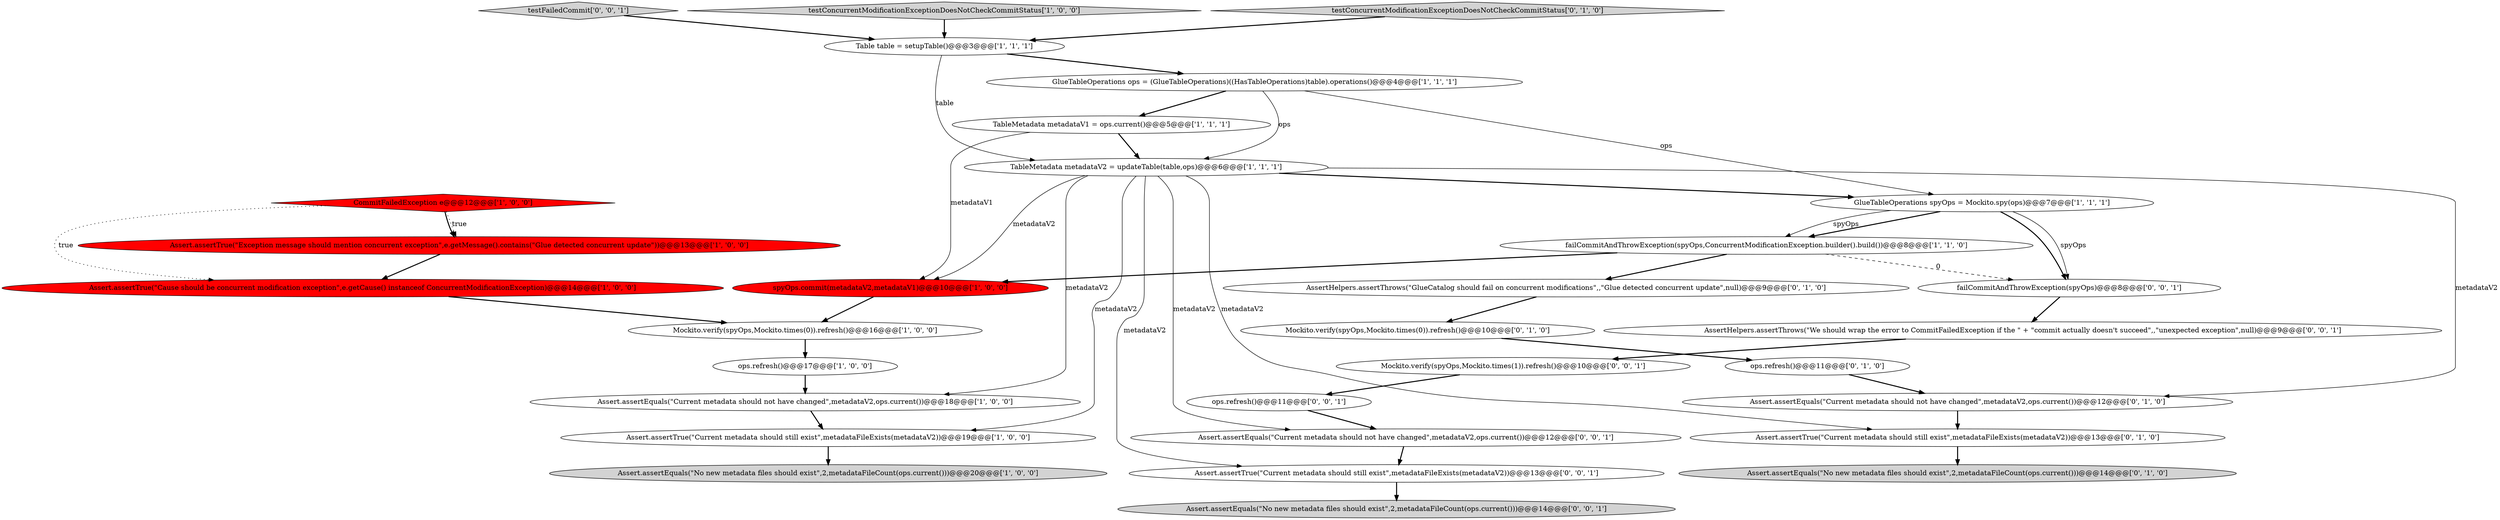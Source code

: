 digraph {
9 [style = filled, label = "Assert.assertTrue(\"Cause should be concurrent modification exception\",e.getCause() instanceof ConcurrentModificationException)@@@14@@@['1', '0', '0']", fillcolor = red, shape = ellipse image = "AAA1AAABBB1BBB"];
0 [style = filled, label = "failCommitAndThrowException(spyOps,ConcurrentModificationException.builder().build())@@@8@@@['1', '1', '0']", fillcolor = white, shape = ellipse image = "AAA0AAABBB1BBB"];
18 [style = filled, label = "Mockito.verify(spyOps,Mockito.times(0)).refresh()@@@10@@@['0', '1', '0']", fillcolor = white, shape = ellipse image = "AAA0AAABBB2BBB"];
14 [style = filled, label = "ops.refresh()@@@17@@@['1', '0', '0']", fillcolor = white, shape = ellipse image = "AAA0AAABBB1BBB"];
5 [style = filled, label = "Table table = setupTable()@@@3@@@['1', '1', '1']", fillcolor = white, shape = ellipse image = "AAA0AAABBB1BBB"];
24 [style = filled, label = "failCommitAndThrowException(spyOps)@@@8@@@['0', '0', '1']", fillcolor = white, shape = ellipse image = "AAA0AAABBB3BBB"];
21 [style = filled, label = "AssertHelpers.assertThrows(\"GlueCatalog should fail on concurrent modifications\",,\"Glue detected concurrent update\",null)@@@9@@@['0', '1', '0']", fillcolor = white, shape = ellipse image = "AAA0AAABBB2BBB"];
25 [style = filled, label = "Assert.assertEquals(\"Current metadata should not have changed\",metadataV2,ops.current())@@@12@@@['0', '0', '1']", fillcolor = white, shape = ellipse image = "AAA0AAABBB3BBB"];
15 [style = filled, label = "Assert.assertEquals(\"Current metadata should not have changed\",metadataV2,ops.current())@@@18@@@['1', '0', '0']", fillcolor = white, shape = ellipse image = "AAA0AAABBB1BBB"];
17 [style = filled, label = "Assert.assertEquals(\"No new metadata files should exist\",2,metadataFileCount(ops.current()))@@@14@@@['0', '1', '0']", fillcolor = lightgray, shape = ellipse image = "AAA0AAABBB2BBB"];
12 [style = filled, label = "GlueTableOperations spyOps = Mockito.spy(ops)@@@7@@@['1', '1', '1']", fillcolor = white, shape = ellipse image = "AAA0AAABBB1BBB"];
27 [style = filled, label = "testFailedCommit['0', '0', '1']", fillcolor = lightgray, shape = diamond image = "AAA0AAABBB3BBB"];
30 [style = filled, label = "ops.refresh()@@@11@@@['0', '0', '1']", fillcolor = white, shape = ellipse image = "AAA0AAABBB3BBB"];
7 [style = filled, label = "TableMetadata metadataV2 = updateTable(table,ops)@@@6@@@['1', '1', '1']", fillcolor = white, shape = ellipse image = "AAA0AAABBB1BBB"];
16 [style = filled, label = "Assert.assertEquals(\"Current metadata should not have changed\",metadataV2,ops.current())@@@12@@@['0', '1', '0']", fillcolor = white, shape = ellipse image = "AAA0AAABBB2BBB"];
23 [style = filled, label = "Assert.assertEquals(\"No new metadata files should exist\",2,metadataFileCount(ops.current()))@@@14@@@['0', '0', '1']", fillcolor = lightgray, shape = ellipse image = "AAA0AAABBB3BBB"];
13 [style = filled, label = "TableMetadata metadataV1 = ops.current()@@@5@@@['1', '1', '1']", fillcolor = white, shape = ellipse image = "AAA0AAABBB1BBB"];
6 [style = filled, label = "GlueTableOperations ops = (GlueTableOperations)((HasTableOperations)table).operations()@@@4@@@['1', '1', '1']", fillcolor = white, shape = ellipse image = "AAA0AAABBB1BBB"];
1 [style = filled, label = "CommitFailedException e@@@12@@@['1', '0', '0']", fillcolor = red, shape = diamond image = "AAA1AAABBB1BBB"];
11 [style = filled, label = "testConcurrentModificationExceptionDoesNotCheckCommitStatus['1', '0', '0']", fillcolor = lightgray, shape = diamond image = "AAA0AAABBB1BBB"];
4 [style = filled, label = "Assert.assertTrue(\"Current metadata should still exist\",metadataFileExists(metadataV2))@@@19@@@['1', '0', '0']", fillcolor = white, shape = ellipse image = "AAA0AAABBB1BBB"];
20 [style = filled, label = "ops.refresh()@@@11@@@['0', '1', '0']", fillcolor = white, shape = ellipse image = "AAA0AAABBB2BBB"];
10 [style = filled, label = "spyOps.commit(metadataV2,metadataV1)@@@10@@@['1', '0', '0']", fillcolor = red, shape = ellipse image = "AAA1AAABBB1BBB"];
22 [style = filled, label = "testConcurrentModificationExceptionDoesNotCheckCommitStatus['0', '1', '0']", fillcolor = lightgray, shape = diamond image = "AAA0AAABBB2BBB"];
2 [style = filled, label = "Mockito.verify(spyOps,Mockito.times(0)).refresh()@@@16@@@['1', '0', '0']", fillcolor = white, shape = ellipse image = "AAA0AAABBB1BBB"];
26 [style = filled, label = "Mockito.verify(spyOps,Mockito.times(1)).refresh()@@@10@@@['0', '0', '1']", fillcolor = white, shape = ellipse image = "AAA0AAABBB3BBB"];
28 [style = filled, label = "Assert.assertTrue(\"Current metadata should still exist\",metadataFileExists(metadataV2))@@@13@@@['0', '0', '1']", fillcolor = white, shape = ellipse image = "AAA0AAABBB3BBB"];
8 [style = filled, label = "Assert.assertTrue(\"Exception message should mention concurrent exception\",e.getMessage().contains(\"Glue detected concurrent update\"))@@@13@@@['1', '0', '0']", fillcolor = red, shape = ellipse image = "AAA1AAABBB1BBB"];
19 [style = filled, label = "Assert.assertTrue(\"Current metadata should still exist\",metadataFileExists(metadataV2))@@@13@@@['0', '1', '0']", fillcolor = white, shape = ellipse image = "AAA0AAABBB2BBB"];
29 [style = filled, label = "AssertHelpers.assertThrows(\"We should wrap the error to CommitFailedException if the \" + \"commit actually doesn't succeed\",,\"unexpected exception\",null)@@@9@@@['0', '0', '1']", fillcolor = white, shape = ellipse image = "AAA0AAABBB3BBB"];
3 [style = filled, label = "Assert.assertEquals(\"No new metadata files should exist\",2,metadataFileCount(ops.current()))@@@20@@@['1', '0', '0']", fillcolor = lightgray, shape = ellipse image = "AAA0AAABBB1BBB"];
4->3 [style = bold, label=""];
25->28 [style = bold, label=""];
1->8 [style = bold, label=""];
7->16 [style = solid, label="metadataV2"];
7->12 [style = bold, label=""];
9->2 [style = bold, label=""];
7->15 [style = solid, label="metadataV2"];
7->19 [style = solid, label="metadataV2"];
13->10 [style = solid, label="metadataV1"];
30->25 [style = bold, label=""];
0->21 [style = bold, label=""];
19->17 [style = bold, label=""];
24->29 [style = bold, label=""];
12->24 [style = bold, label=""];
16->19 [style = bold, label=""];
12->0 [style = bold, label=""];
22->5 [style = bold, label=""];
21->18 [style = bold, label=""];
29->26 [style = bold, label=""];
26->30 [style = bold, label=""];
6->12 [style = solid, label="ops"];
7->28 [style = solid, label="metadataV2"];
11->5 [style = bold, label=""];
18->20 [style = bold, label=""];
0->10 [style = bold, label=""];
7->25 [style = solid, label="metadataV2"];
7->10 [style = solid, label="metadataV2"];
20->16 [style = bold, label=""];
5->6 [style = bold, label=""];
7->4 [style = solid, label="metadataV2"];
6->7 [style = solid, label="ops"];
28->23 [style = bold, label=""];
13->7 [style = bold, label=""];
6->13 [style = bold, label=""];
12->24 [style = solid, label="spyOps"];
2->14 [style = bold, label=""];
1->9 [style = dotted, label="true"];
15->4 [style = bold, label=""];
8->9 [style = bold, label=""];
1->8 [style = dotted, label="true"];
0->24 [style = dashed, label="0"];
10->2 [style = bold, label=""];
14->15 [style = bold, label=""];
12->0 [style = solid, label="spyOps"];
5->7 [style = solid, label="table"];
27->5 [style = bold, label=""];
}
